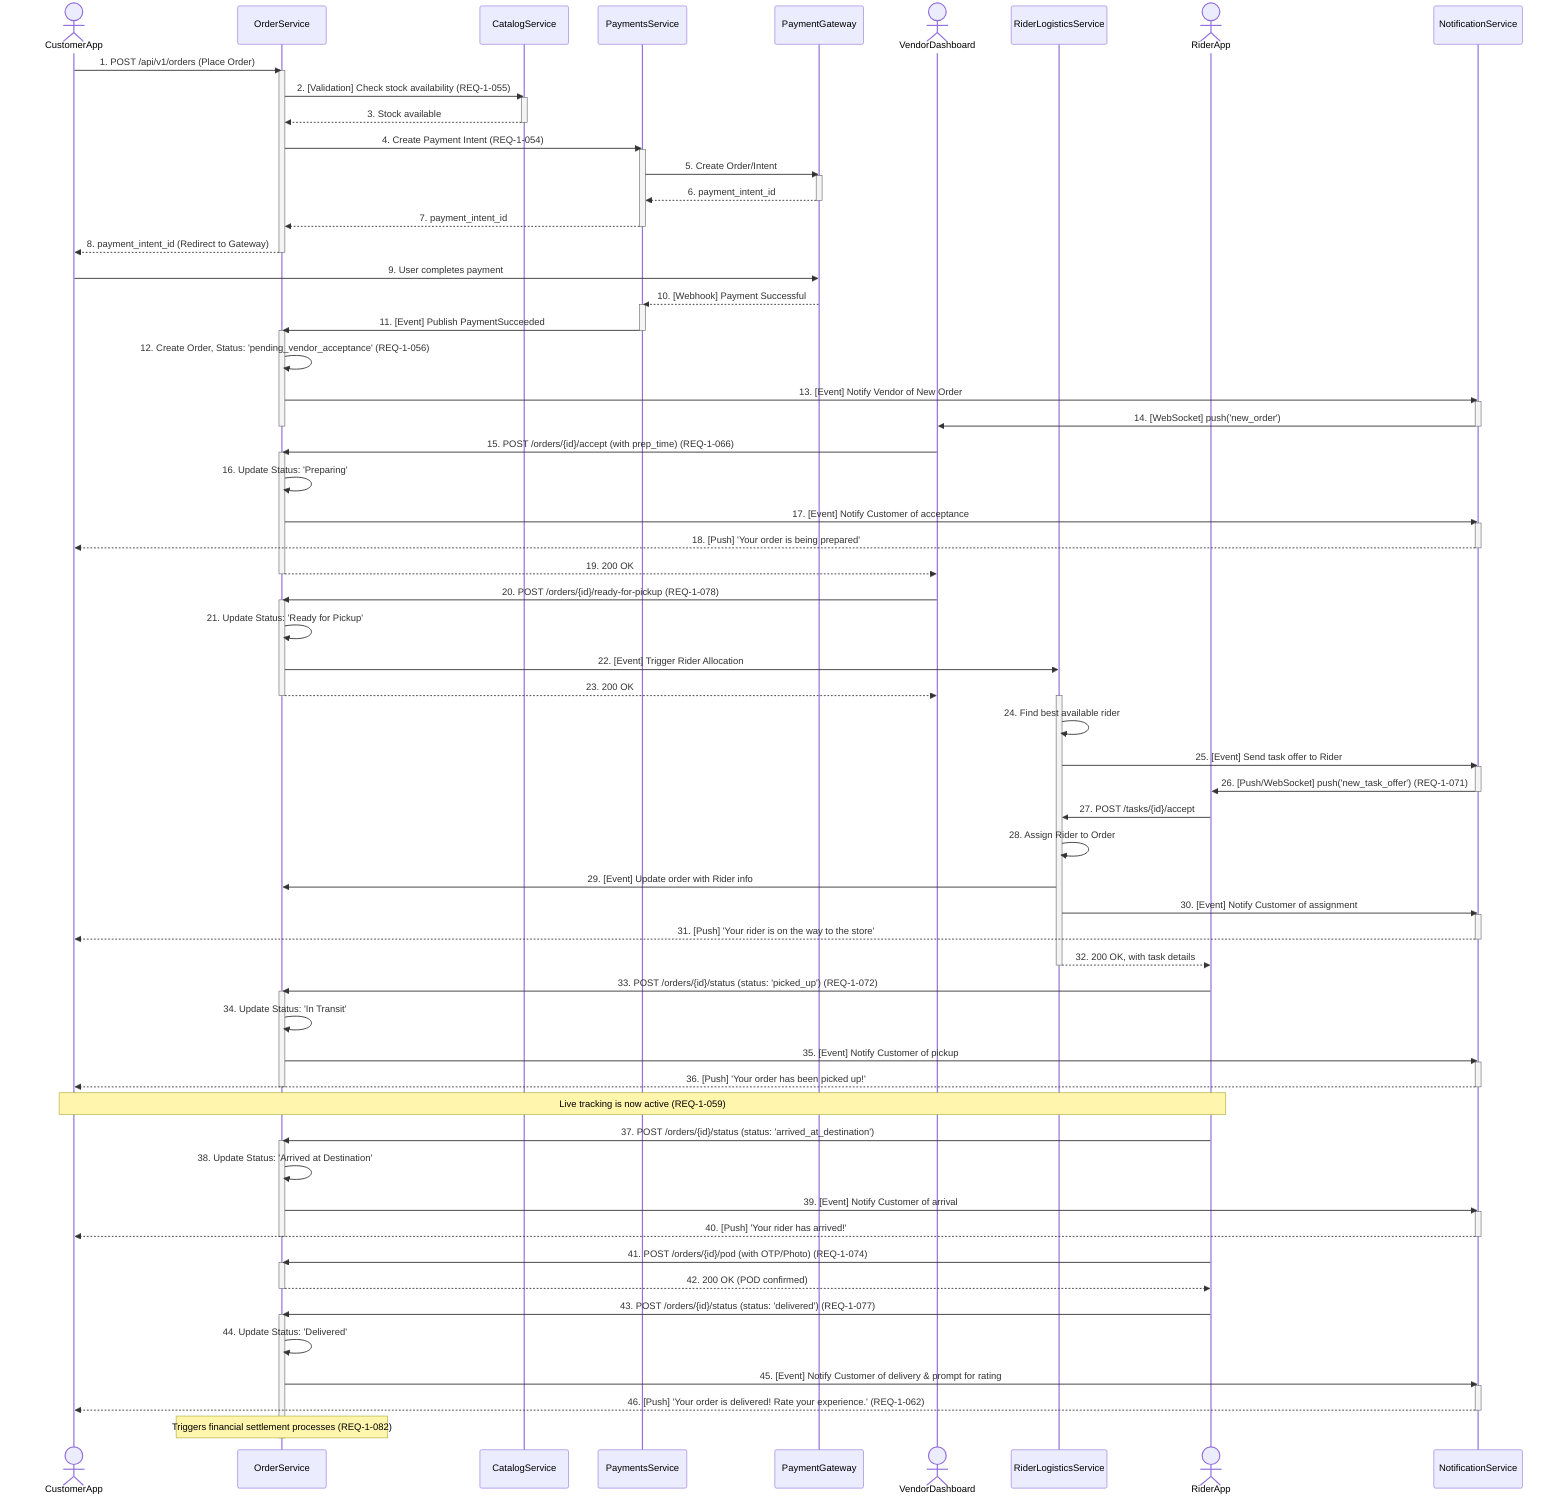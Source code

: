 sequenceDiagram
    actor CustomerApp
    participant OrderService
    participant CatalogService
    participant PaymentsService
    participant PaymentGateway
    actor VendorDashboard
    participant RiderLogisticsService
    actor RiderApp
    participant NotificationService

    %% Phase 1: Order Placement & Payment
    CustomerApp->>OrderService: 1. POST /api/v1/orders (Place Order)
    activate OrderService
    OrderService->>CatalogService: 2. [Validation] Check stock availability (REQ-1-055)
    activate CatalogService
    CatalogService-->>OrderService: 3. Stock available
    deactivate CatalogService
    OrderService->>PaymentsService: 4. Create Payment Intent (REQ-1-054)
    activate PaymentsService
    PaymentsService->>PaymentGateway: 5. Create Order/Intent
    activate PaymentGateway
    PaymentGateway-->>PaymentsService: 6. payment_intent_id
    deactivate PaymentGateway
    PaymentsService-->>OrderService: 7. payment_intent_id
    deactivate PaymentsService
    OrderService-->>CustomerApp: 8. payment_intent_id (Redirect to Gateway)
    deactivate OrderService

    CustomerApp->>PaymentGateway: 9. User completes payment
    PaymentGateway-->>PaymentsService: 10. [Webhook] Payment Successful
    activate PaymentsService
    PaymentsService->>OrderService: 11. [Event] Publish PaymentSucceeded
    deactivate PaymentsService

    %% Phase 2: Vendor Acceptance & Preparation
    activate OrderService
    OrderService->>OrderService: 12. Create Order, Status: 'pending_vendor_acceptance' (REQ-1-056)
    OrderService->>NotificationService: 13. [Event] Notify Vendor of New Order
    activate NotificationService
    NotificationService->>VendorDashboard: 14. [WebSocket] push('new_order')
    deactivate NotificationService
    deactivate OrderService

    VendorDashboard->>OrderService: 15. POST /orders/{id}/accept (with prep_time) (REQ-1-066)
    activate OrderService
    OrderService->>OrderService: 16. Update Status: 'Preparing'
    OrderService->>NotificationService: 17. [Event] Notify Customer of acceptance
    activate NotificationService
    NotificationService-->>CustomerApp: 18. [Push] 'Your order is being prepared'
    deactivate NotificationService
    OrderService-->>VendorDashboard: 19. 200 OK
    deactivate OrderService

    VendorDashboard->>OrderService: 20. POST /orders/{id}/ready-for-pickup (REQ-1-078)
    activate OrderService
    OrderService->>OrderService: 21. Update Status: 'Ready for Pickup'
    OrderService->>RiderLogisticsService: 22. [Event] Trigger Rider Allocation
    OrderService-->>VendorDashboard: 23. 200 OK
    deactivate OrderService

    %% Phase 3: Rider Allocation & Pickup
    activate RiderLogisticsService
    RiderLogisticsService->>RiderLogisticsService: 24. Find best available rider
    RiderLogisticsService->>NotificationService: 25. [Event] Send task offer to Rider
    activate NotificationService
    NotificationService->>RiderApp: 26. [Push/WebSocket] push('new_task_offer') (REQ-1-071)
    deactivate NotificationService
    RiderApp->>RiderLogisticsService: 27. POST /tasks/{id}/accept
    RiderLogisticsService->>RiderLogisticsService: 28. Assign Rider to Order
    RiderLogisticsService->>OrderService: 29. [Event] Update order with Rider info
    RiderLogisticsService->>NotificationService: 30. [Event] Notify Customer of assignment
    activate NotificationService
    NotificationService-->>CustomerApp: 31. [Push] 'Your rider is on the way to the store'
    deactivate NotificationService
    RiderLogisticsService-->>RiderApp: 32. 200 OK, with task details
    deactivate RiderLogisticsService

    RiderApp->>OrderService: 33. POST /orders/{id}/status (status: 'picked_up') (REQ-1-072)
    activate OrderService
    OrderService->>OrderService: 34. Update Status: 'In Transit'
    OrderService->>NotificationService: 35. [Event] Notify Customer of pickup
    activate NotificationService
    NotificationService-->>CustomerApp: 36. [Push] 'Your order has been picked up!'
    deactivate NotificationService
    deactivate OrderService
    note over CustomerApp,RiderApp: Live tracking is now active (REQ-1-059)

    %% Phase 4: Delivery & Completion
    RiderApp->>OrderService: 37. POST /orders/{id}/status (status: 'arrived_at_destination')
    activate OrderService
    OrderService->>OrderService: 38. Update Status: 'Arrived at Destination'
    OrderService->>NotificationService: 39. [Event] Notify Customer of arrival
    activate NotificationService
    NotificationService-->>CustomerApp: 40. [Push] 'Your rider has arrived!'
    deactivate NotificationService
    deactivate OrderService

    RiderApp->>OrderService: 41. POST /orders/{id}/pod (with OTP/Photo) (REQ-1-074)
    activate OrderService
    OrderService-->>RiderApp: 42. 200 OK (POD confirmed)
    deactivate OrderService

    RiderApp->>OrderService: 43. POST /orders/{id}/status (status: 'delivered') (REQ-1-077)
    activate OrderService
    OrderService->>OrderService: 44. Update Status: 'Delivered'
    OrderService->>NotificationService: 45. [Event] Notify Customer of delivery & prompt for rating
    activate NotificationService
    NotificationService-->>CustomerApp: 46. [Push] 'Your order is delivered! Rate your experience.' (REQ-1-062)
    deactivate NotificationService
    note over OrderService: Triggers financial settlement processes (REQ-1-082)
    deactivate OrderService